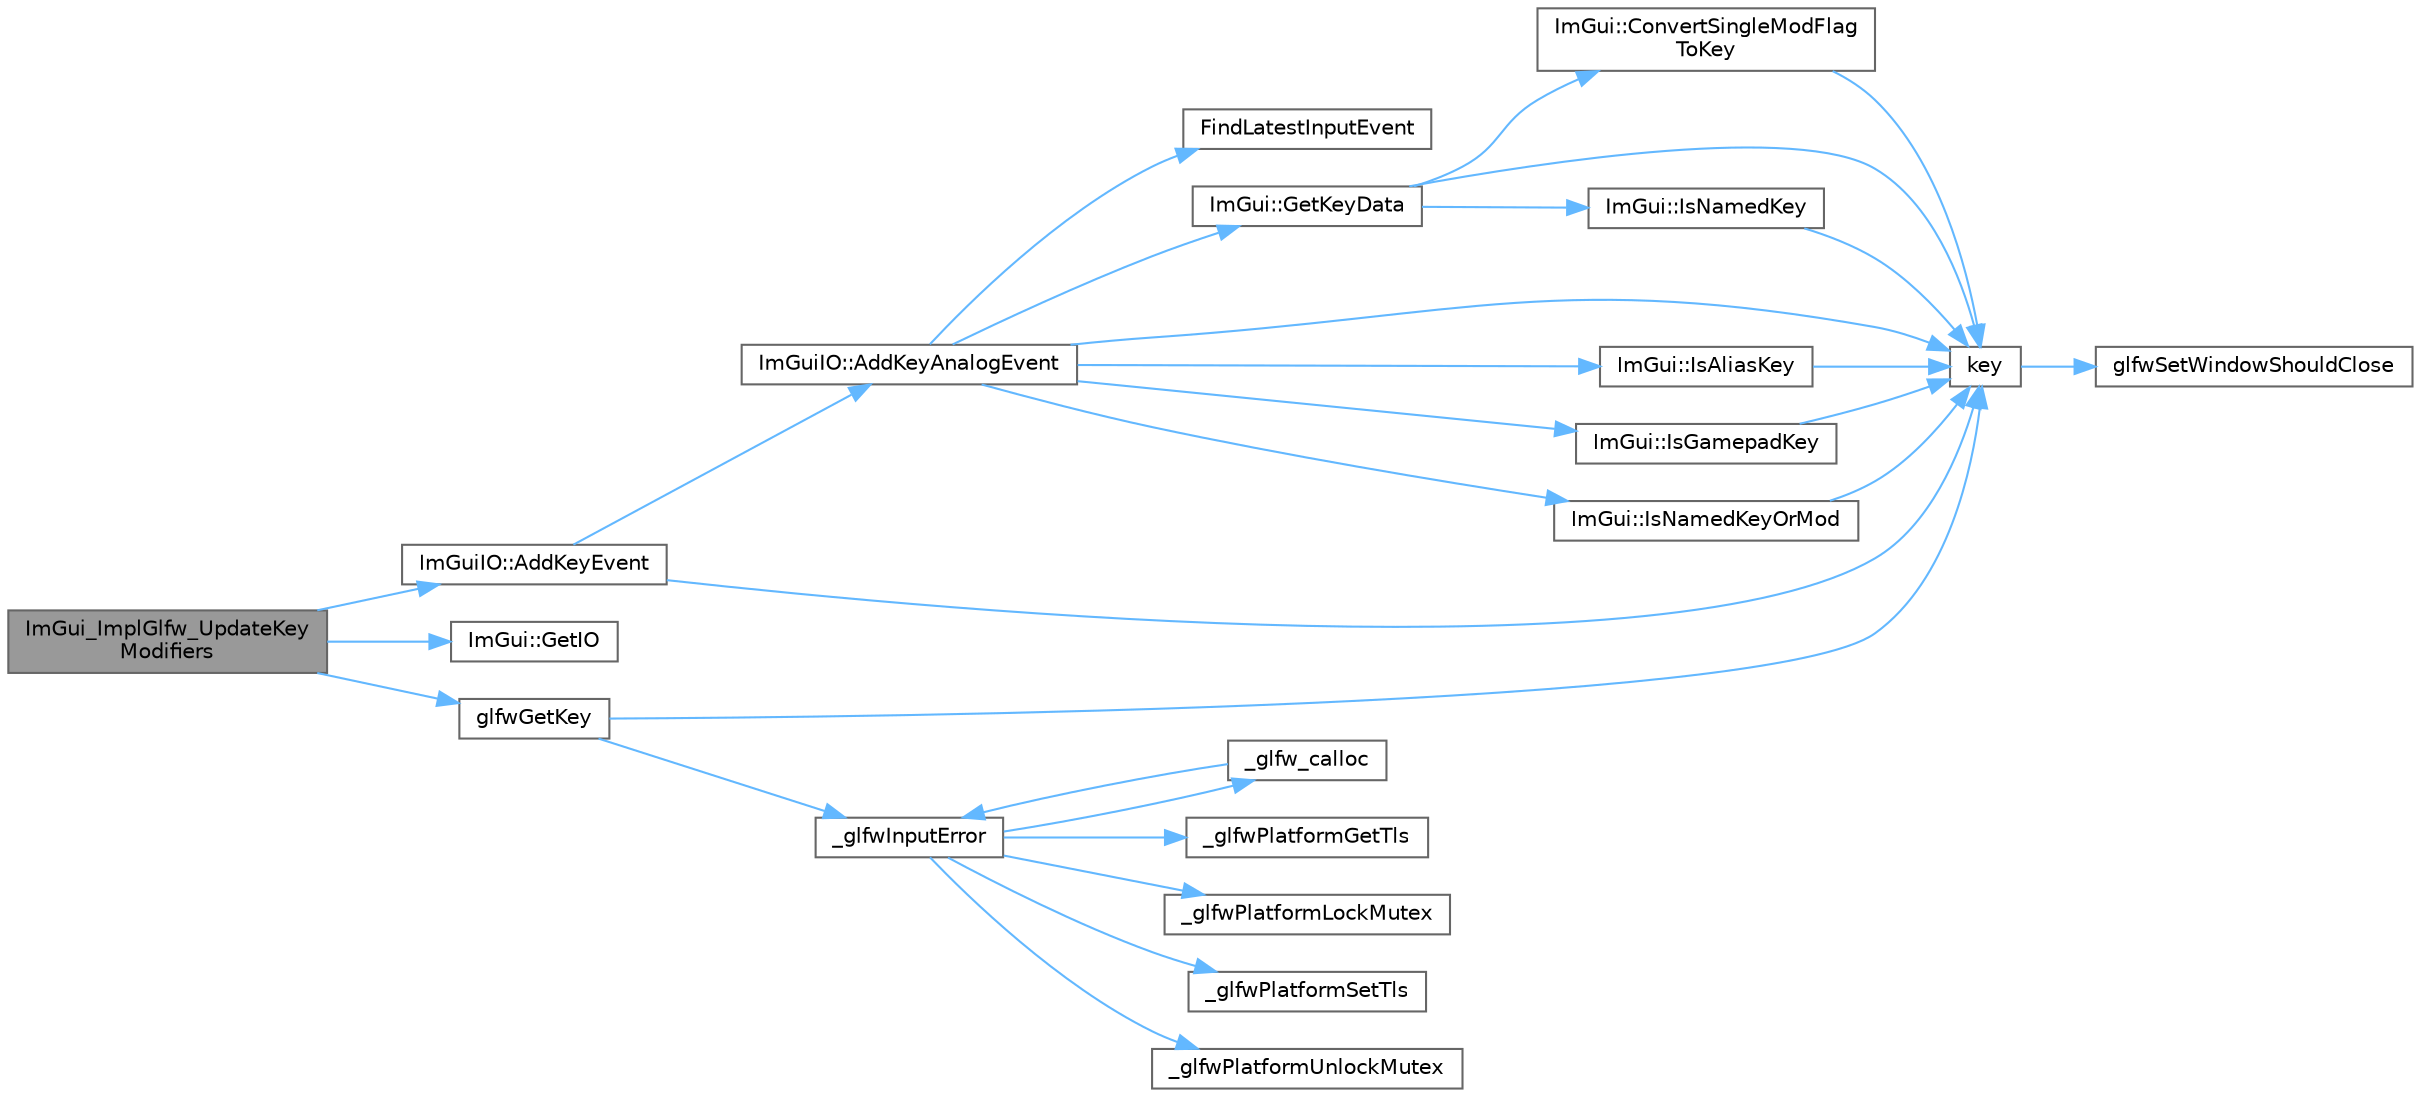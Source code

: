 digraph "ImGui_ImplGlfw_UpdateKeyModifiers"
{
 // LATEX_PDF_SIZE
  bgcolor="transparent";
  edge [fontname=Helvetica,fontsize=10,labelfontname=Helvetica,labelfontsize=10];
  node [fontname=Helvetica,fontsize=10,shape=box,height=0.2,width=0.4];
  rankdir="LR";
  Node1 [id="Node000001",label="ImGui_ImplGlfw_UpdateKey\lModifiers",height=0.2,width=0.4,color="gray40", fillcolor="grey60", style="filled", fontcolor="black",tooltip=" "];
  Node1 -> Node2 [id="edge29_Node000001_Node000002",color="steelblue1",style="solid",tooltip=" "];
  Node2 [id="Node000002",label="ImGuiIO::AddKeyEvent",height=0.2,width=0.4,color="grey40", fillcolor="white", style="filled",URL="$struct_im_gui_i_o.html#a50c3ab6883647aacdf5153a4dbe2cdbe",tooltip=" "];
  Node2 -> Node3 [id="edge30_Node000002_Node000003",color="steelblue1",style="solid",tooltip=" "];
  Node3 [id="Node000003",label="ImGuiIO::AddKeyAnalogEvent",height=0.2,width=0.4,color="grey40", fillcolor="white", style="filled",URL="$struct_im_gui_i_o.html#ac88dcffd1c6785d00eedd5616315e48c",tooltip=" "];
  Node3 -> Node4 [id="edge31_Node000003_Node000004",color="steelblue1",style="solid",tooltip=" "];
  Node4 [id="Node000004",label="FindLatestInputEvent",height=0.2,width=0.4,color="grey40", fillcolor="white", style="filled",URL="$imgui_8cpp.html#ac07ec3acbc8eefe52f805b1ed55f670a",tooltip=" "];
  Node3 -> Node5 [id="edge32_Node000003_Node000005",color="steelblue1",style="solid",tooltip=" "];
  Node5 [id="Node000005",label="ImGui::GetKeyData",height=0.2,width=0.4,color="grey40", fillcolor="white", style="filled",URL="$namespace_im_gui.html#a6d32d70d6beb45537b605508b78216c3",tooltip=" "];
  Node5 -> Node6 [id="edge33_Node000005_Node000006",color="steelblue1",style="solid",tooltip=" "];
  Node6 [id="Node000006",label="ImGui::ConvertSingleModFlag\lToKey",height=0.2,width=0.4,color="grey40", fillcolor="white", style="filled",URL="$namespace_im_gui.html#ad540a8f07e5834f77f76a84626cdc70e",tooltip=" "];
  Node6 -> Node7 [id="edge34_Node000006_Node000007",color="steelblue1",style="solid",tooltip=" "];
  Node7 [id="Node000007",label="key",height=0.2,width=0.4,color="grey40", fillcolor="white", style="filled",URL="$gears_8c.html#accd6b5b92b78666e36543412d4ac14cd",tooltip=" "];
  Node7 -> Node8 [id="edge35_Node000007_Node000008",color="steelblue1",style="solid",tooltip=" "];
  Node8 [id="Node000008",label="glfwSetWindowShouldClose",height=0.2,width=0.4,color="grey40", fillcolor="white", style="filled",URL="$group__window.html#ga1cadeda7a1e2f224e06a8415d30741aa",tooltip="Sets the close flag of the specified window."];
  Node5 -> Node9 [id="edge36_Node000005_Node000009",color="steelblue1",style="solid",tooltip=" "];
  Node9 [id="Node000009",label="ImGui::IsNamedKey",height=0.2,width=0.4,color="grey40", fillcolor="white", style="filled",URL="$namespace_im_gui.html#a1e6a2ce7696a25d0dd0cf318e3b48a33",tooltip=" "];
  Node9 -> Node7 [id="edge37_Node000009_Node000007",color="steelblue1",style="solid",tooltip=" "];
  Node5 -> Node7 [id="edge38_Node000005_Node000007",color="steelblue1",style="solid",tooltip=" "];
  Node3 -> Node10 [id="edge39_Node000003_Node000010",color="steelblue1",style="solid",tooltip=" "];
  Node10 [id="Node000010",label="ImGui::IsAliasKey",height=0.2,width=0.4,color="grey40", fillcolor="white", style="filled",URL="$namespace_im_gui.html#ac8e09701fd3ff94f49df16ecd6526149",tooltip=" "];
  Node10 -> Node7 [id="edge40_Node000010_Node000007",color="steelblue1",style="solid",tooltip=" "];
  Node3 -> Node11 [id="edge41_Node000003_Node000011",color="steelblue1",style="solid",tooltip=" "];
  Node11 [id="Node000011",label="ImGui::IsGamepadKey",height=0.2,width=0.4,color="grey40", fillcolor="white", style="filled",URL="$namespace_im_gui.html#acbf72e4cb07d326caf3c9b2c29d543d6",tooltip=" "];
  Node11 -> Node7 [id="edge42_Node000011_Node000007",color="steelblue1",style="solid",tooltip=" "];
  Node3 -> Node12 [id="edge43_Node000003_Node000012",color="steelblue1",style="solid",tooltip=" "];
  Node12 [id="Node000012",label="ImGui::IsNamedKeyOrMod",height=0.2,width=0.4,color="grey40", fillcolor="white", style="filled",URL="$namespace_im_gui.html#ad97807fb804a4d11866e5bca7d08d59c",tooltip=" "];
  Node12 -> Node7 [id="edge44_Node000012_Node000007",color="steelblue1",style="solid",tooltip=" "];
  Node3 -> Node7 [id="edge45_Node000003_Node000007",color="steelblue1",style="solid",tooltip=" "];
  Node2 -> Node7 [id="edge46_Node000002_Node000007",color="steelblue1",style="solid",tooltip=" "];
  Node1 -> Node13 [id="edge47_Node000001_Node000013",color="steelblue1",style="solid",tooltip=" "];
  Node13 [id="Node000013",label="ImGui::GetIO",height=0.2,width=0.4,color="grey40", fillcolor="white", style="filled",URL="$namespace_im_gui.html#a3179e560812f878f3961ce803a5d9302",tooltip=" "];
  Node1 -> Node14 [id="edge48_Node000001_Node000014",color="steelblue1",style="solid",tooltip=" "];
  Node14 [id="Node000014",label="glfwGetKey",height=0.2,width=0.4,color="grey40", fillcolor="white", style="filled",URL="$group__input.html#ga7d8ad8ffaf272808f04e1d5d33ec8859",tooltip="Returns the last reported state of a keyboard key for the specified window."];
  Node14 -> Node15 [id="edge49_Node000014_Node000015",color="steelblue1",style="solid",tooltip=" "];
  Node15 [id="Node000015",label="_glfwInputError",height=0.2,width=0.4,color="grey40", fillcolor="white", style="filled",URL="$glfw_2src_2init_8c.html#a3287b282ec57a4a89127ae51f49f10f5",tooltip=" "];
  Node15 -> Node16 [id="edge50_Node000015_Node000016",color="steelblue1",style="solid",tooltip=" "];
  Node16 [id="Node000016",label="_glfw_calloc",height=0.2,width=0.4,color="grey40", fillcolor="white", style="filled",URL="$glfw_2src_2init_8c.html#a88a6e01ef5c1245a6d2a5e62b02e5678",tooltip=" "];
  Node16 -> Node15 [id="edge51_Node000016_Node000015",color="steelblue1",style="solid",tooltip=" "];
  Node15 -> Node17 [id="edge52_Node000015_Node000017",color="steelblue1",style="solid",tooltip=" "];
  Node17 [id="Node000017",label="_glfwPlatformGetTls",height=0.2,width=0.4,color="grey40", fillcolor="white", style="filled",URL="$posix__thread_8c.html#a7d2f6e8ecd2e06f2e86d9446d642bd00",tooltip=" "];
  Node15 -> Node18 [id="edge53_Node000015_Node000018",color="steelblue1",style="solid",tooltip=" "];
  Node18 [id="Node000018",label="_glfwPlatformLockMutex",height=0.2,width=0.4,color="grey40", fillcolor="white", style="filled",URL="$posix__thread_8c.html#a2677e4d211fbe9b2dc96d16e91c98930",tooltip=" "];
  Node15 -> Node19 [id="edge54_Node000015_Node000019",color="steelblue1",style="solid",tooltip=" "];
  Node19 [id="Node000019",label="_glfwPlatformSetTls",height=0.2,width=0.4,color="grey40", fillcolor="white", style="filled",URL="$posix__thread_8c.html#a302f48b6d4dba6b3579449d8a43cfae7",tooltip=" "];
  Node15 -> Node20 [id="edge55_Node000015_Node000020",color="steelblue1",style="solid",tooltip=" "];
  Node20 [id="Node000020",label="_glfwPlatformUnlockMutex",height=0.2,width=0.4,color="grey40", fillcolor="white", style="filled",URL="$posix__thread_8c.html#a8b7744446237b1c292ba8a0b9d5e7f90",tooltip=" "];
  Node14 -> Node7 [id="edge56_Node000014_Node000007",color="steelblue1",style="solid",tooltip=" "];
}
